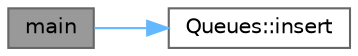 digraph "main"
{
 // LATEX_PDF_SIZE
  bgcolor="transparent";
  edge [fontname=Helvetica,fontsize=10,labelfontname=Helvetica,labelfontsize=10];
  node [fontname=Helvetica,fontsize=10,shape=box,height=0.2,width=0.4];
  rankdir="LR";
  Node1 [id="Node000001",label="main",height=0.2,width=0.4,color="gray40", fillcolor="grey60", style="filled", fontcolor="black",tooltip=" "];
  Node1 -> Node2 [id="edge1_Node000001_Node000002",color="steelblue1",style="solid",tooltip=" "];
  Node2 [id="Node000002",label="Queues::insert",height=0.2,width=0.4,color="grey40", fillcolor="white", style="filled",URL="$class_queues.html#aca79bcfa6868dbc1a26b7a634d55f2df",tooltip="method untuk memasukan data dalam antrian data di masukan dalam variable queue_array"];
}
